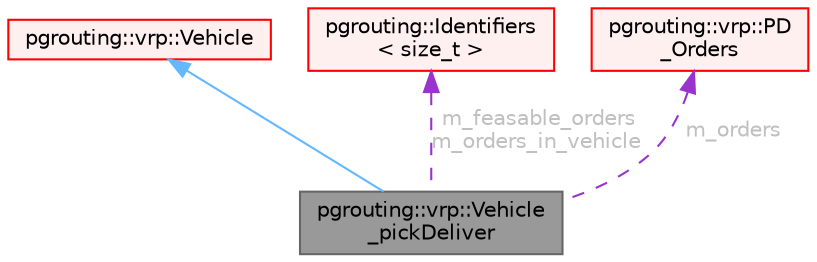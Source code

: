 digraph "pgrouting::vrp::Vehicle_pickDeliver"
{
 // LATEX_PDF_SIZE
  bgcolor="transparent";
  edge [fontname=Helvetica,fontsize=10,labelfontname=Helvetica,labelfontsize=10];
  node [fontname=Helvetica,fontsize=10,shape=box,height=0.2,width=0.4];
  Node1 [id="Node000001",label="pgrouting::vrp::Vehicle\l_pickDeliver",height=0.2,width=0.4,color="gray40", fillcolor="grey60", style="filled", fontcolor="black",tooltip=" "];
  Node2 -> Node1 [id="edge1_Node000001_Node000002",dir="back",color="steelblue1",style="solid",tooltip=" "];
  Node2 [id="Node000002",label="pgrouting::vrp::Vehicle",height=0.2,width=0.4,color="red", fillcolor="#FFF0F0", style="filled",URL="$classpgrouting_1_1vrp_1_1Vehicle.html",tooltip="Vehicle with time windows."];
  Node26 -> Node1 [id="edge2_Node000001_Node000026",dir="back",color="darkorchid3",style="dashed",tooltip=" ",label=" m_feasable_orders\nm_orders_in_vehicle",fontcolor="grey" ];
  Node26 [id="Node000026",label="pgrouting::Identifiers\l\< size_t \>",height=0.2,width=0.4,color="red", fillcolor="#FFF0F0", style="filled",URL="$classpgrouting_1_1Identifiers.html",tooltip=" "];
  Node23 -> Node1 [id="edge3_Node000001_Node000023",dir="back",color="darkorchid3",style="dashed",tooltip=" ",label=" m_orders",fontcolor="grey" ];
  Node23 [id="Node000023",label="pgrouting::vrp::PD\l_Orders",height=0.2,width=0.4,color="red", fillcolor="#FFF0F0", style="filled",URL="$classpgrouting_1_1vrp_1_1PD__Orders.html",tooltip=" "];
}
